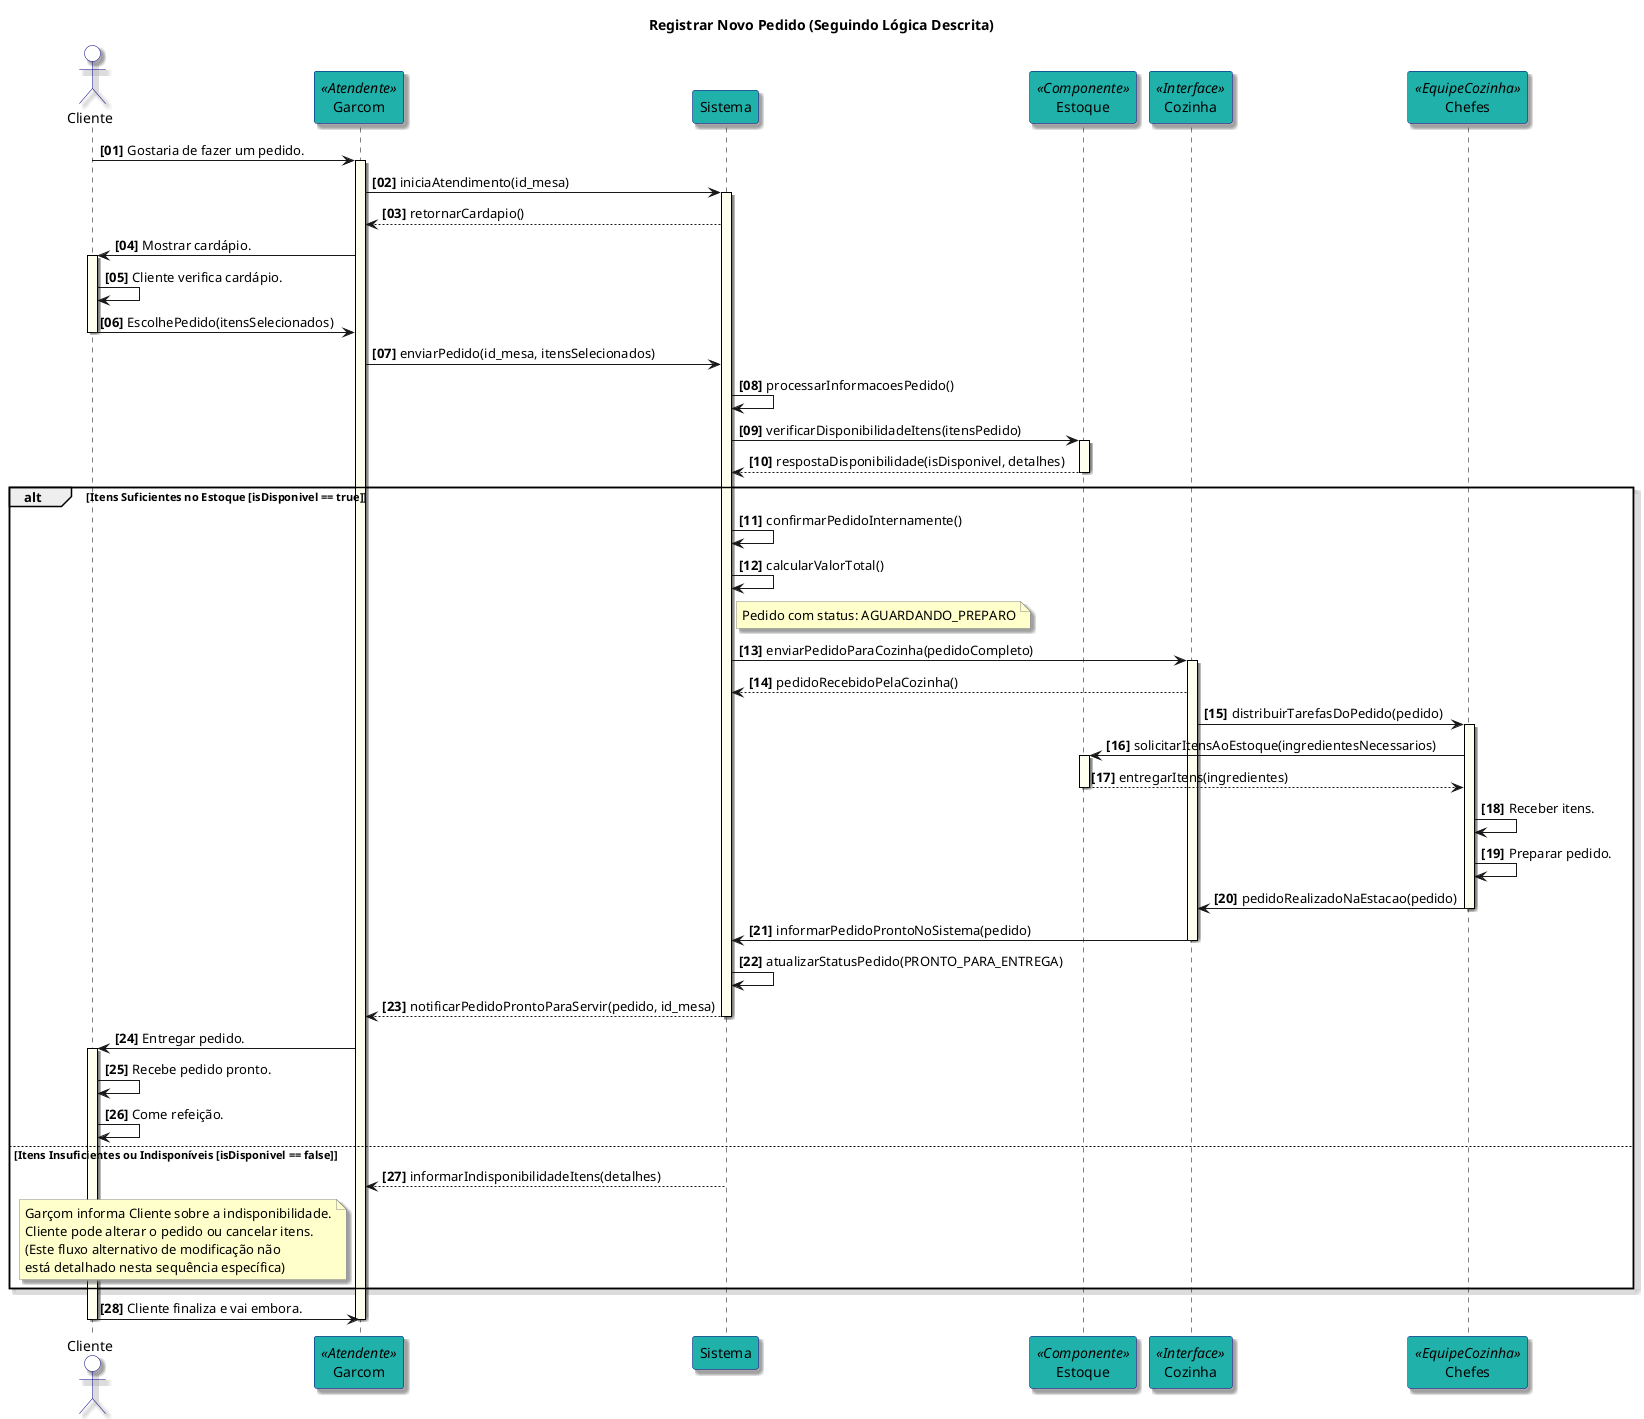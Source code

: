 @startuml DiagramaDeSequencia_RegistrarPedido_FluxoUsuario

' Aparência
autonumber "<b>[00]"
skinparam handwritten false
skinparam monochrome false
skinparam shadowing true
skinparam defaultFontName Arial
skinparam sequence {
    ActorBorderColor navy
    ActorBackgroundColor PaleBlue
    LifeLineBorderColor black
    LifeLineBackgroundColor #FFFFF0
    ParticipantBorderColor navy
    ParticipantBackgroundColor LightSeaGreen
    BoxBorderColor #333333
    BoxBackgroundColor #F8F8F8
}
skinparam note {
    BackgroundColor #FFFFCC
    BorderColor #888888
}

title Registrar Novo Pedido (Seguindo Lógica Descrita)

actor Cliente as C
participant Garcom as G <<Atendente>>
participant Sistema as S
participant Estoque as E <<Componente>>
participant Cozinha as CZ <<Interface>>
' Adicionado conforme fluxo
participant Chefes as CHF <<EquipeCozinha>>
' participant Bar as BR <<Interface>> ' Declarado conforme exemplo, mas não usado neste fluxo específico

C -> G: Gostaria de fazer um pedido.
activate G

G -> S: iniciaAtendimento(id_mesa)
activate S
S --> G: retornarCardapio()
'S deactivate ' Deactivating S here, G will interact with C, then S again.

G -> C: Mostrar cardápio.
activate C
C -> C: Cliente verifica cardápio.
C -> G: EscolhePedido(itensSelecionados)
deactivate C

'S activate ' Reactivate S for the new request from G
G -> S: enviarPedido(id_mesa, itensSelecionados)
' S is already active from iniciaAtendimento if not deactivated, or re-activated if it was.
' Assuming S remains active or is reactivated by the message.
' For clarity, let's ensure S is active for processing the order.
' If S was deactivated after returning menu, it's re-activated by enviarPedido.

S -> S: processarInformacoesPedido()
S -> E: verificarDisponibilidadeItens(itensPedido)
activate E
E --> S: respostaDisponibilidade(isDisponivel, detalhes)
deactivate E

alt Itens Suficientes no Estoque [isDisponivel == true]
    S -> S: confirmarPedidoInternamente()
    S -> S: calcularValorTotal()
    note right of S: Pedido com status: AGUARDANDO_PREPARO

    S -> CZ: enviarPedidoParaCozinha(pedidoCompleto)
    activate CZ
    ' Cozinha confirma o recebimento
    CZ --> S: pedidoRecebidoPelaCozinha()

    CZ -> CHF: distribuirTarefasDoPedido(pedido)
    activate CHF
    CHF -> E: solicitarItensAoEstoque(ingredientesNecessarios)
    activate E
    E --> CHF: entregarItens(ingredientes)
    deactivate E
    
    CHF -> CHF: Receber itens.
    CHF -> CHF: Preparar pedido.
    CHF -> CZ: pedidoRealizadoNaEstacao(pedido)
    ' Chefes concluíram sua parte para este pedido
    deactivate CHF
    
    ' Cozinha informa que o pedido geral está pronto
    CZ -> S: informarPedidoProntoNoSistema(pedido)
    ' Cozinha concluiu o ciclo deste pedido com o Sistema
    deactivate CZ
    
    S -> S: atualizarStatusPedido(PRONTO_PARA_ENTREGA)
    S --> G: notificarPedidoProntoParaServir(pedido, id_mesa)
    ' Sistema conclui sua parte principal do processamento do pedido
    deactivate S

    G -> C: Entregar pedido.
    activate C
    C -> C: Recebe pedido pronto.
    C -> C: Come refeição.
    
else Itens Insuficientes ou Indisponíveis [isDisponivel == false]
    S --> G: informarIndisponibilidadeItens(detalhes)
    ' Sistema informa indisponibilidade e conclui esta tentativa.
    deactivate S
    note left of G
        Garçom informa Cliente sobre a indisponibilidade.
        Cliente pode alterar o pedido ou cancelar itens.
        (Este fluxo alternativo de modificação não 
        está detalhado nesta sequência específica)
    end note
    ' O Garçom pode ter que reiniciar parte do processo com o Cliente.
end

' Após a refeição ou decisão de ir embora
C -> G: Cliente finaliza e vai embora.
deactivate C
' Garçom finaliza este atendimento específico
deactivate G

@enduml
